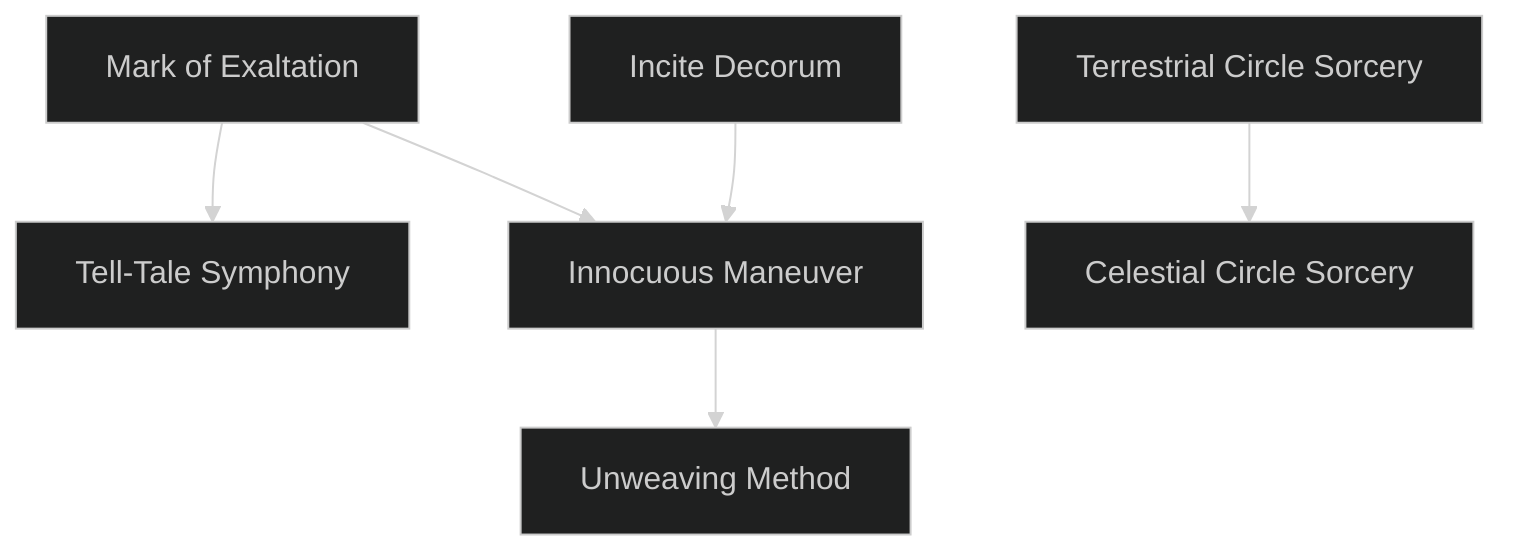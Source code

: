 ---
config:
  theme: dark
---
flowchart TD

    mark_of_exaltation[Mark of Exaltation]
    click mark_of_exaltation callback "
        Mark of Exaltation<br>
        <br>
        Cost: 2 motes<br>
        Duration: One scene<br>
        Type: Simple<br>
        Minimum Occult: 1<br>
        Minimum Essence: 1<br>
        Prerequisite Charms: None<br>
        <br>
        The character's Caste Mark shimmers, casting forth
        an appropriately colored light only visible to spirits and
        the Chosen of her caste. This light reveals unmanifested
        spirits to those who can see it. In addition, the Sidereal
        adds one automatic success to all Presence, Performance,
        Occult, Bureaucracy and Socialize rolls made when
        dealing with spirits or in Yu-Shan. This explicitly stacks
        with effects that add dice to her pool, even if it exceeds
        the dice limit. Sidereal Exalted may always use their
        Compassion with this Charm. Learning this Charm
        requires the appropriate Maiden's approval.
        "

    tell_tale_symphony[Tell-Tale Symphony]
    mark_of_exaltation --> tell_tale_symphony
    click tell_tale_symphony callback "
        Tell-Tale Symphony<br>
        <br>
        Cost: 5 motes<br>
        Duration: One scene<br>
        Type: Simple<br>
        Minimum Occult: 3<br>
        Minimum Essence: 2<br>
        Prerequisite Charms: Mark of Exaltation<br>
        <br>
        To help the character better untangle the threads of
        fate, impelled by the earliest laws of Creation, the
        patterns of Essence around the character sing. Charms,
        sorcery and other effects give rise to strange but fitting
        melodies. Spirits - manifested or otherwise — emit a
        soft and inadvertent noise, like the ringing of bells. Only
        Sidereal Exalted can hear this music.<br>
        Both the character and other Sidereals within earshot
        can detect the presence of enchantments and
        unmanifested spirits automatically. An Intelligence +
        Occult roll against difficulty 3 allows Sidereal Exalted
        with this Charm to identify the details of an enchant-
        ment, the approximate rank and job description for a
        given spirit or the minutiae of the local geomantic
        environment.
        "

    incite_decorum[Incite Decorum]
    click incite_decorum callback "
        Incite Decorum<br>
        <br>
        Cost: 2 motes<br>
        Duration: Indefinite<br>
        Type: Simple<br>
        Minimum Occult: 1<br>
        Minimum Essence: 1<br>
        Prerequisite Charms: None<br>
        <br>
        Invoking the blessing of his Maiden, the character
        facilitates polite dealings with the spirit world. Spirits
        and elementals with the Sidereal's Essence or lower must
        spend 2 temporary Willpower to initiate hostile action
        against the character. In addition, each Charm they use
        in a conflict they initiate costs 1 additional Willpower.
        (This includes Charms that do not normally cost Will-
        power.) Learning this Charm requires the appropriate
        Maiden's approval.
        "

    innocuous_maneuver[Innocuous Maneuver]
    mark_of_exaltation --> innocuous_maneuver
    incite_decorum --> innocuous_maneuver
    click innocuous_maneuver callback "
        Innocuous Maneuver<br>
        <br>
        Cost: 2 motes<br>
        Duration: Instant<br>
        Type: Simple<br>
        Minimum Occult: 3<br>
        Minimum Essence: 2<br>
        Prerequisite Charms: Mark of Exaltation, Incite Decorum<br>
        <br>
        Wrapped in the terrible grandeur of the Maiden
        that sponsors her, the Sidereal can present a compelling
        case for her intentions. If her player succeeds at a
        Charisma + Occult roll against a difficulty equal to the
        target's Essence, the Sidereal acquires a god's support
        in some political matter. The god must not be intractably
        opposed to the Sidereal, and the Sidereal can
        attempt this Charm at most once per year against a
        given target. When used by the losing side in a celestial
        audit, each use of this Charm counts as an independent
        Severity 3 offense. When used by the winning side,
        there is no penalty. (Helping others agree with the
        truth, as the censor's final opinion defines it, is no
        crime.) Sidereal Exalted may always use their Valor
        with this Charm. Learning this Charm requires the
        appropriate Maiden's approval.
        "

    unweaving_method[Unweaving Method]
    innocuous_maneuver --> unweaving_method
    click unweaving_method callback "
        Unweaving Method<br>
        <br>
        Cost: 5 motes, 1 Willpower, 1 health level<br>
        Duration: Instant<br>
        Type: Simple<br>
        Minimum Occult: 4<br>
        Minimum Essence: 3<br>
        Prerequisite Charms: Innocuous Maneuver<br>
        <br>
        Sidereals with a deep understanding of the ways of
        the Wyld and the dead can apply it to their manipulation
        of fate. With a deft touch on the weave, the character
        corrupts the pattern of a person's existence with the
        essence of chaos and endings. She inflicts her Essence in
        dice of unsoakable aggravated damage on any creature or
        object she can see. This damage cannot be blocked or
        dodged. The Unweaving Method cannot harm the dead
        and has no effect on characters or items shielded from
        the influence of the Wyld.
        "

    terrestrial_circle_sorcery[Terrestrial Circle Sorcery]
    click terrestrial_circle_sorcery callback "
        Terrestrial Circle Sorcery<br>
        <br>
        Cost: 1 Willpower<br>
        Duration: Instant<br>
        Type: Simple<br>
        Minimum Occult: 3<br>
        Minimum Essence: 3<br>
        Prerequisite Charms: None<br>
        <br>
        For the Sidereal Exalted, steeped in the lore of the
        First Age, Terrestrial Circle Sorcery comes easily. Note
        that invoking this Charm only enables the character to
        cast a single Terrestrial Circle spell. The actual spell
        itself has an Essence cost, often very high, that the
        character must pay to actualize the spell. This cost is
        listed in the spell's description. Terrestrial Circle Sorcery
        can never be part of a Combo.
        "

    celestial_circle_sorcery[Celestial Circle Sorcery]
    terrestrial_circle_sorcery --> celestial_circle_sorcery
    click celestial_circle_sorcery callback "
        Celestial Circle Sorcery<br>
        <br>
        Cost: 2 Willpower<br>
        Duration: Instant<br>
        Type: Simple<br>
        Minimum Occult: 4<br>
        Minimum Essence: 4<br>
        Prerequisite Charms: Terrestrial Circle Sorcery, one prayer strip Charm<br>
        <br>
        Those Sidereal Exalted who attain the pinnacle of
        one constellation's Charms, learning to understand and
        use one of the scriptures found upon the Maidens' Loom,
        unlock a path in their minds through which they may
        learn Celestial Circle Sorcery. The first time they cast a
        Celestial Circle spell, they must also sacrifice a prayer
        strip inscribed with the scripture of the Maiden in
        Chains, which burns away in a gout of emerald fire.
        Celestial Circle Sorcery can never be part of a Combo.
        "